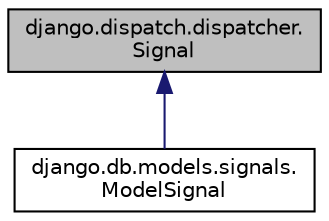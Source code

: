 digraph "django.dispatch.dispatcher.Signal"
{
 // LATEX_PDF_SIZE
  edge [fontname="Helvetica",fontsize="10",labelfontname="Helvetica",labelfontsize="10"];
  node [fontname="Helvetica",fontsize="10",shape=record];
  Node1 [label="django.dispatch.dispatcher.\lSignal",height=0.2,width=0.4,color="black", fillcolor="grey75", style="filled", fontcolor="black",tooltip=" "];
  Node1 -> Node2 [dir="back",color="midnightblue",fontsize="10",style="solid"];
  Node2 [label="django.db.models.signals.\lModelSignal",height=0.2,width=0.4,color="black", fillcolor="white", style="filled",URL="$classdjango_1_1db_1_1models_1_1signals_1_1_model_signal.html",tooltip=" "];
}

